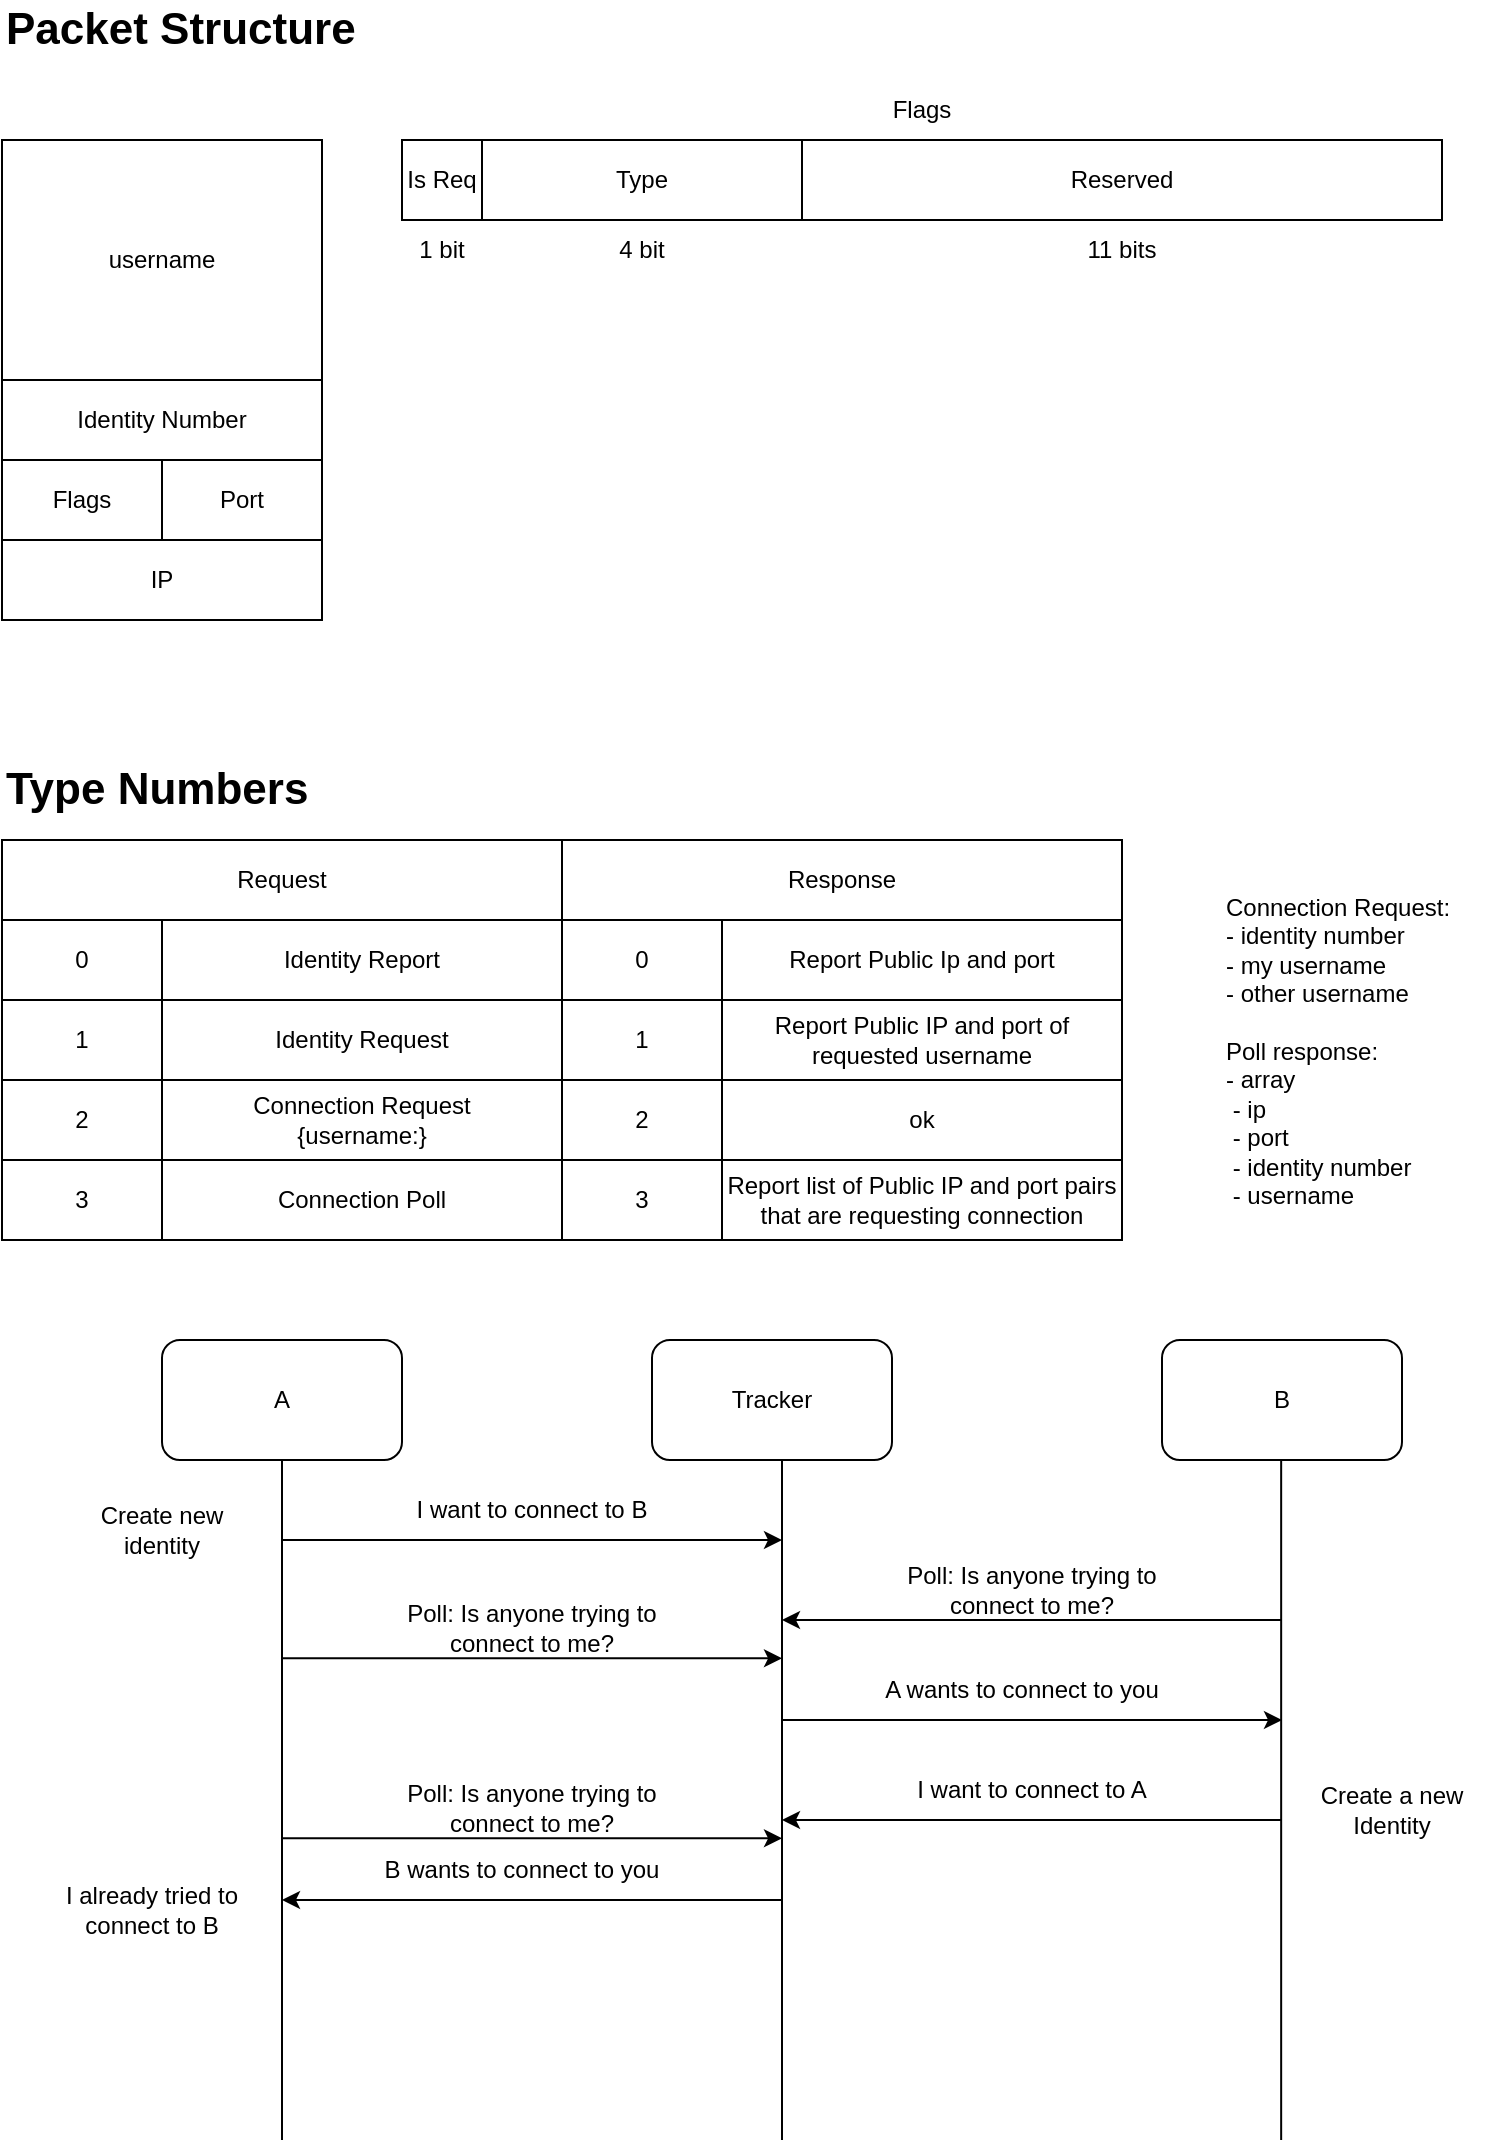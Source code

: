 <mxfile version="15.8.6" type="github">
  <diagram id="IKjqVOgxeg2wQAaVnLiK" name="Server Link Packet Structure">
    <mxGraphModel dx="1160" dy="640" grid="1" gridSize="10" guides="1" tooltips="1" connect="1" arrows="1" fold="1" page="1" pageScale="1" pageWidth="850" pageHeight="1100" math="0" shadow="0">
      <root>
        <mxCell id="sJ-mI_hsvMh35UI8rQKV-0" />
        <mxCell id="sJ-mI_hsvMh35UI8rQKV-1" parent="sJ-mI_hsvMh35UI8rQKV-0" />
        <mxCell id="sJ-mI_hsvMh35UI8rQKV-3" value="username" style="rounded=0;whiteSpace=wrap;html=1;align=center;verticalAlign=middle;" parent="sJ-mI_hsvMh35UI8rQKV-1" vertex="1">
          <mxGeometry x="40" y="100" width="160" height="120" as="geometry" />
        </mxCell>
        <mxCell id="sJ-mI_hsvMh35UI8rQKV-4" value="Identity Number" style="rounded=0;whiteSpace=wrap;html=1;align=center;verticalAlign=middle;" parent="sJ-mI_hsvMh35UI8rQKV-1" vertex="1">
          <mxGeometry x="40" y="220" width="160" height="40" as="geometry" />
        </mxCell>
        <mxCell id="sJ-mI_hsvMh35UI8rQKV-5" value="Flags" style="rounded=0;whiteSpace=wrap;html=1;align=center;verticalAlign=middle;" parent="sJ-mI_hsvMh35UI8rQKV-1" vertex="1">
          <mxGeometry x="40" y="260" width="80" height="40" as="geometry" />
        </mxCell>
        <mxCell id="sJ-mI_hsvMh35UI8rQKV-6" value="Is Req" style="rounded=0;whiteSpace=wrap;html=1;align=center;verticalAlign=middle;" parent="sJ-mI_hsvMh35UI8rQKV-1" vertex="1">
          <mxGeometry x="240" y="100" width="40" height="40" as="geometry" />
        </mxCell>
        <mxCell id="sJ-mI_hsvMh35UI8rQKV-7" value="Flags" style="text;html=1;strokeColor=none;fillColor=none;align=center;verticalAlign=middle;whiteSpace=wrap;rounded=0;" parent="sJ-mI_hsvMh35UI8rQKV-1" vertex="1">
          <mxGeometry x="470" y="70" width="60" height="30" as="geometry" />
        </mxCell>
        <mxCell id="sJ-mI_hsvMh35UI8rQKV-8" value="Type" style="rounded=0;whiteSpace=wrap;html=1;align=center;verticalAlign=middle;" parent="sJ-mI_hsvMh35UI8rQKV-1" vertex="1">
          <mxGeometry x="280" y="100" width="160" height="40" as="geometry" />
        </mxCell>
        <mxCell id="sJ-mI_hsvMh35UI8rQKV-9" value="1 bit" style="text;html=1;strokeColor=none;fillColor=none;align=center;verticalAlign=middle;whiteSpace=wrap;rounded=0;" parent="sJ-mI_hsvMh35UI8rQKV-1" vertex="1">
          <mxGeometry x="230" y="140" width="60" height="30" as="geometry" />
        </mxCell>
        <mxCell id="sJ-mI_hsvMh35UI8rQKV-10" value="4 bit" style="text;html=1;strokeColor=none;fillColor=none;align=center;verticalAlign=middle;whiteSpace=wrap;rounded=0;" parent="sJ-mI_hsvMh35UI8rQKV-1" vertex="1">
          <mxGeometry x="330" y="140" width="60" height="30" as="geometry" />
        </mxCell>
        <mxCell id="sJ-mI_hsvMh35UI8rQKV-11" value="Port" style="rounded=0;whiteSpace=wrap;html=1;align=center;verticalAlign=middle;" parent="sJ-mI_hsvMh35UI8rQKV-1" vertex="1">
          <mxGeometry x="120" y="260" width="80" height="40" as="geometry" />
        </mxCell>
        <mxCell id="sJ-mI_hsvMh35UI8rQKV-12" value="Reserved" style="rounded=0;whiteSpace=wrap;html=1;align=center;verticalAlign=middle;" parent="sJ-mI_hsvMh35UI8rQKV-1" vertex="1">
          <mxGeometry x="440" y="100" width="320" height="40" as="geometry" />
        </mxCell>
        <mxCell id="sJ-mI_hsvMh35UI8rQKV-13" value="11 bits" style="text;html=1;strokeColor=none;fillColor=none;align=center;verticalAlign=middle;whiteSpace=wrap;rounded=0;" parent="sJ-mI_hsvMh35UI8rQKV-1" vertex="1">
          <mxGeometry x="570" y="140" width="60" height="30" as="geometry" />
        </mxCell>
        <mxCell id="sJ-mI_hsvMh35UI8rQKV-14" value="IP" style="rounded=0;whiteSpace=wrap;html=1;align=center;verticalAlign=middle;" parent="sJ-mI_hsvMh35UI8rQKV-1" vertex="1">
          <mxGeometry x="40" y="300" width="160" height="40" as="geometry" />
        </mxCell>
        <mxCell id="sJ-mI_hsvMh35UI8rQKV-15" value="0" style="rounded=0;whiteSpace=wrap;html=1;align=center;verticalAlign=middle;" parent="sJ-mI_hsvMh35UI8rQKV-1" vertex="1">
          <mxGeometry x="40" y="490" width="80" height="40" as="geometry" />
        </mxCell>
        <mxCell id="sJ-mI_hsvMh35UI8rQKV-16" value="Identity Report" style="rounded=0;whiteSpace=wrap;html=1;align=center;verticalAlign=middle;" parent="sJ-mI_hsvMh35UI8rQKV-1" vertex="1">
          <mxGeometry x="120" y="490" width="200" height="40" as="geometry" />
        </mxCell>
        <mxCell id="sJ-mI_hsvMh35UI8rQKV-17" value="1" style="rounded=0;whiteSpace=wrap;html=1;align=center;verticalAlign=middle;" parent="sJ-mI_hsvMh35UI8rQKV-1" vertex="1">
          <mxGeometry x="40" y="530" width="80" height="40" as="geometry" />
        </mxCell>
        <mxCell id="sJ-mI_hsvMh35UI8rQKV-18" value="Identity Request" style="rounded=0;whiteSpace=wrap;html=1;align=center;verticalAlign=middle;" parent="sJ-mI_hsvMh35UI8rQKV-1" vertex="1">
          <mxGeometry x="120" y="530" width="200" height="40" as="geometry" />
        </mxCell>
        <mxCell id="sJ-mI_hsvMh35UI8rQKV-19" value="0" style="rounded=0;whiteSpace=wrap;html=1;align=center;verticalAlign=middle;" parent="sJ-mI_hsvMh35UI8rQKV-1" vertex="1">
          <mxGeometry x="320" y="490" width="80" height="40" as="geometry" />
        </mxCell>
        <mxCell id="sJ-mI_hsvMh35UI8rQKV-20" value="Report Public Ip and port" style="rounded=0;whiteSpace=wrap;html=1;align=center;verticalAlign=middle;" parent="sJ-mI_hsvMh35UI8rQKV-1" vertex="1">
          <mxGeometry x="400" y="490" width="200" height="40" as="geometry" />
        </mxCell>
        <mxCell id="sJ-mI_hsvMh35UI8rQKV-23" value="1" style="rounded=0;whiteSpace=wrap;html=1;align=center;verticalAlign=middle;" parent="sJ-mI_hsvMh35UI8rQKV-1" vertex="1">
          <mxGeometry x="320" y="530" width="80" height="40" as="geometry" />
        </mxCell>
        <mxCell id="sJ-mI_hsvMh35UI8rQKV-24" value="Report Public IP and port of requested username" style="rounded=0;whiteSpace=wrap;html=1;align=center;verticalAlign=middle;" parent="sJ-mI_hsvMh35UI8rQKV-1" vertex="1">
          <mxGeometry x="400" y="530" width="200" height="40" as="geometry" />
        </mxCell>
        <mxCell id="sJ-mI_hsvMh35UI8rQKV-25" value="Packet Structure" style="text;html=1;strokeColor=none;fillColor=none;align=left;verticalAlign=middle;whiteSpace=wrap;rounded=0;fontStyle=1;fontSize=22;" parent="sJ-mI_hsvMh35UI8rQKV-1" vertex="1">
          <mxGeometry x="40" y="30" width="250" height="30" as="geometry" />
        </mxCell>
        <mxCell id="sJ-mI_hsvMh35UI8rQKV-26" value="Type Numbers" style="text;html=1;strokeColor=none;fillColor=none;align=left;verticalAlign=middle;whiteSpace=wrap;rounded=0;fontSize=22;fontStyle=1" parent="sJ-mI_hsvMh35UI8rQKV-1" vertex="1">
          <mxGeometry x="40" y="410" width="220" height="30" as="geometry" />
        </mxCell>
        <mxCell id="QHLo0AknbR9kDvrQwXr--0" value="Request" style="rounded=0;whiteSpace=wrap;html=1;align=center;verticalAlign=middle;" vertex="1" parent="sJ-mI_hsvMh35UI8rQKV-1">
          <mxGeometry x="40" y="450" width="280" height="40" as="geometry" />
        </mxCell>
        <mxCell id="QHLo0AknbR9kDvrQwXr--1" value="Response" style="rounded=0;whiteSpace=wrap;html=1;align=center;verticalAlign=middle;" vertex="1" parent="sJ-mI_hsvMh35UI8rQKV-1">
          <mxGeometry x="320" y="450" width="280" height="40" as="geometry" />
        </mxCell>
        <mxCell id="QHLo0AknbR9kDvrQwXr--2" value="2" style="rounded=0;whiteSpace=wrap;html=1;align=center;verticalAlign=middle;" vertex="1" parent="sJ-mI_hsvMh35UI8rQKV-1">
          <mxGeometry x="40" y="570" width="80" height="40" as="geometry" />
        </mxCell>
        <mxCell id="QHLo0AknbR9kDvrQwXr--3" value="Connection Request&lt;br&gt;{username:}" style="rounded=0;whiteSpace=wrap;html=1;align=center;verticalAlign=middle;" vertex="1" parent="sJ-mI_hsvMh35UI8rQKV-1">
          <mxGeometry x="120" y="570" width="200" height="40" as="geometry" />
        </mxCell>
        <mxCell id="QHLo0AknbR9kDvrQwXr--4" value="2" style="rounded=0;whiteSpace=wrap;html=1;align=center;verticalAlign=middle;" vertex="1" parent="sJ-mI_hsvMh35UI8rQKV-1">
          <mxGeometry x="320" y="570" width="80" height="40" as="geometry" />
        </mxCell>
        <mxCell id="QHLo0AknbR9kDvrQwXr--5" value="ok" style="rounded=0;whiteSpace=wrap;html=1;align=center;verticalAlign=middle;" vertex="1" parent="sJ-mI_hsvMh35UI8rQKV-1">
          <mxGeometry x="400" y="570" width="200" height="40" as="geometry" />
        </mxCell>
        <mxCell id="QHLo0AknbR9kDvrQwXr--6" value="3" style="rounded=0;whiteSpace=wrap;html=1;align=center;verticalAlign=middle;" vertex="1" parent="sJ-mI_hsvMh35UI8rQKV-1">
          <mxGeometry x="40" y="610" width="80" height="40" as="geometry" />
        </mxCell>
        <mxCell id="QHLo0AknbR9kDvrQwXr--7" value="Connection Poll" style="rounded=0;whiteSpace=wrap;html=1;align=center;verticalAlign=middle;" vertex="1" parent="sJ-mI_hsvMh35UI8rQKV-1">
          <mxGeometry x="120" y="610" width="200" height="40" as="geometry" />
        </mxCell>
        <mxCell id="QHLo0AknbR9kDvrQwXr--8" value="3" style="rounded=0;whiteSpace=wrap;html=1;align=center;verticalAlign=middle;" vertex="1" parent="sJ-mI_hsvMh35UI8rQKV-1">
          <mxGeometry x="320" y="610" width="80" height="40" as="geometry" />
        </mxCell>
        <mxCell id="QHLo0AknbR9kDvrQwXr--9" value="Report list of Public IP and port pairs that are requesting connection" style="rounded=0;whiteSpace=wrap;html=1;align=center;verticalAlign=middle;" vertex="1" parent="sJ-mI_hsvMh35UI8rQKV-1">
          <mxGeometry x="400" y="610" width="200" height="40" as="geometry" />
        </mxCell>
        <mxCell id="QHLo0AknbR9kDvrQwXr--14" value="A" style="rounded=1;whiteSpace=wrap;html=1;" vertex="1" parent="sJ-mI_hsvMh35UI8rQKV-1">
          <mxGeometry x="120" y="700" width="120" height="60" as="geometry" />
        </mxCell>
        <mxCell id="QHLo0AknbR9kDvrQwXr--15" value="B" style="rounded=1;whiteSpace=wrap;html=1;" vertex="1" parent="sJ-mI_hsvMh35UI8rQKV-1">
          <mxGeometry x="620" y="700" width="120" height="60" as="geometry" />
        </mxCell>
        <mxCell id="QHLo0AknbR9kDvrQwXr--16" value="Tracker" style="rounded=1;whiteSpace=wrap;html=1;" vertex="1" parent="sJ-mI_hsvMh35UI8rQKV-1">
          <mxGeometry x="365" y="700" width="120" height="60" as="geometry" />
        </mxCell>
        <mxCell id="QHLo0AknbR9kDvrQwXr--17" value="" style="endArrow=none;html=1;rounded=0;entryX=0.5;entryY=1;entryDx=0;entryDy=0;" edge="1" parent="sJ-mI_hsvMh35UI8rQKV-1" target="QHLo0AknbR9kDvrQwXr--14">
          <mxGeometry width="50" height="50" relative="1" as="geometry">
            <mxPoint x="180" y="1100" as="sourcePoint" />
            <mxPoint x="460" y="870" as="targetPoint" />
          </mxGeometry>
        </mxCell>
        <mxCell id="QHLo0AknbR9kDvrQwXr--18" value="" style="endArrow=none;html=1;rounded=0;entryX=0.5;entryY=1;entryDx=0;entryDy=0;" edge="1" parent="sJ-mI_hsvMh35UI8rQKV-1">
          <mxGeometry width="50" height="50" relative="1" as="geometry">
            <mxPoint x="430" y="1100" as="sourcePoint" />
            <mxPoint x="430" y="760" as="targetPoint" />
          </mxGeometry>
        </mxCell>
        <mxCell id="QHLo0AknbR9kDvrQwXr--19" value="" style="endArrow=none;html=1;rounded=0;entryX=0.5;entryY=1;entryDx=0;entryDy=0;" edge="1" parent="sJ-mI_hsvMh35UI8rQKV-1">
          <mxGeometry width="50" height="50" relative="1" as="geometry">
            <mxPoint x="679.58" y="1100" as="sourcePoint" />
            <mxPoint x="679.58" y="760" as="targetPoint" />
          </mxGeometry>
        </mxCell>
        <mxCell id="QHLo0AknbR9kDvrQwXr--20" value="" style="endArrow=classic;html=1;rounded=0;" edge="1" parent="sJ-mI_hsvMh35UI8rQKV-1">
          <mxGeometry width="50" height="50" relative="1" as="geometry">
            <mxPoint x="180" y="800" as="sourcePoint" />
            <mxPoint x="430" y="800" as="targetPoint" />
          </mxGeometry>
        </mxCell>
        <mxCell id="QHLo0AknbR9kDvrQwXr--22" value="I want to connect to B" style="text;html=1;strokeColor=none;fillColor=none;align=center;verticalAlign=middle;whiteSpace=wrap;rounded=0;" vertex="1" parent="sJ-mI_hsvMh35UI8rQKV-1">
          <mxGeometry x="220" y="770" width="170" height="30" as="geometry" />
        </mxCell>
        <mxCell id="QHLo0AknbR9kDvrQwXr--23" value="" style="endArrow=classic;html=1;rounded=0;" edge="1" parent="sJ-mI_hsvMh35UI8rQKV-1">
          <mxGeometry width="50" height="50" relative="1" as="geometry">
            <mxPoint x="680" y="840" as="sourcePoint" />
            <mxPoint x="430" y="840" as="targetPoint" />
          </mxGeometry>
        </mxCell>
        <mxCell id="QHLo0AknbR9kDvrQwXr--24" value="Poll: Is anyone trying to connect to me?" style="text;html=1;strokeColor=none;fillColor=none;align=center;verticalAlign=middle;whiteSpace=wrap;rounded=0;" vertex="1" parent="sJ-mI_hsvMh35UI8rQKV-1">
          <mxGeometry x="470" y="810" width="170" height="30" as="geometry" />
        </mxCell>
        <mxCell id="QHLo0AknbR9kDvrQwXr--25" value="" style="endArrow=classic;html=1;rounded=0;" edge="1" parent="sJ-mI_hsvMh35UI8rQKV-1">
          <mxGeometry width="50" height="50" relative="1" as="geometry">
            <mxPoint x="430" y="890" as="sourcePoint" />
            <mxPoint x="680" y="890" as="targetPoint" />
          </mxGeometry>
        </mxCell>
        <mxCell id="QHLo0AknbR9kDvrQwXr--26" value="A wants to connect to you" style="text;html=1;strokeColor=none;fillColor=none;align=center;verticalAlign=middle;whiteSpace=wrap;rounded=0;" vertex="1" parent="sJ-mI_hsvMh35UI8rQKV-1">
          <mxGeometry x="465" y="860" width="170" height="30" as="geometry" />
        </mxCell>
        <mxCell id="QHLo0AknbR9kDvrQwXr--29" value="" style="endArrow=classic;html=1;rounded=0;" edge="1" parent="sJ-mI_hsvMh35UI8rQKV-1">
          <mxGeometry width="50" height="50" relative="1" as="geometry">
            <mxPoint x="680" y="940" as="sourcePoint" />
            <mxPoint x="430" y="940" as="targetPoint" />
          </mxGeometry>
        </mxCell>
        <mxCell id="QHLo0AknbR9kDvrQwXr--30" value="I want to connect to A" style="text;html=1;strokeColor=none;fillColor=none;align=center;verticalAlign=middle;whiteSpace=wrap;rounded=0;" vertex="1" parent="sJ-mI_hsvMh35UI8rQKV-1">
          <mxGeometry x="470" y="910" width="170" height="30" as="geometry" />
        </mxCell>
        <mxCell id="QHLo0AknbR9kDvrQwXr--31" value="Create new identity" style="text;html=1;strokeColor=none;fillColor=none;align=center;verticalAlign=middle;whiteSpace=wrap;rounded=0;" vertex="1" parent="sJ-mI_hsvMh35UI8rQKV-1">
          <mxGeometry x="70" y="780" width="100" height="30" as="geometry" />
        </mxCell>
        <mxCell id="QHLo0AknbR9kDvrQwXr--32" value="Create a new Identity" style="text;html=1;strokeColor=none;fillColor=none;align=center;verticalAlign=middle;whiteSpace=wrap;rounded=0;" vertex="1" parent="sJ-mI_hsvMh35UI8rQKV-1">
          <mxGeometry x="680" y="920" width="110" height="30" as="geometry" />
        </mxCell>
        <mxCell id="QHLo0AknbR9kDvrQwXr--33" value="" style="endArrow=classic;html=1;rounded=0;" edge="1" parent="sJ-mI_hsvMh35UI8rQKV-1">
          <mxGeometry width="50" height="50" relative="1" as="geometry">
            <mxPoint x="430" y="980" as="sourcePoint" />
            <mxPoint x="180" y="980" as="targetPoint" />
          </mxGeometry>
        </mxCell>
        <mxCell id="QHLo0AknbR9kDvrQwXr--34" value="B wants to connect to you" style="text;html=1;strokeColor=none;fillColor=none;align=center;verticalAlign=middle;whiteSpace=wrap;rounded=0;" vertex="1" parent="sJ-mI_hsvMh35UI8rQKV-1">
          <mxGeometry x="215" y="950" width="170" height="30" as="geometry" />
        </mxCell>
        <mxCell id="QHLo0AknbR9kDvrQwXr--35" value="" style="endArrow=classic;html=1;rounded=0;" edge="1" parent="sJ-mI_hsvMh35UI8rQKV-1">
          <mxGeometry width="50" height="50" relative="1" as="geometry">
            <mxPoint x="180" y="949.17" as="sourcePoint" />
            <mxPoint x="430" y="949.17" as="targetPoint" />
          </mxGeometry>
        </mxCell>
        <mxCell id="QHLo0AknbR9kDvrQwXr--36" value="Poll: Is anyone trying to connect to me?" style="text;html=1;strokeColor=none;fillColor=none;align=center;verticalAlign=middle;whiteSpace=wrap;rounded=0;" vertex="1" parent="sJ-mI_hsvMh35UI8rQKV-1">
          <mxGeometry x="220" y="919.17" width="170" height="30" as="geometry" />
        </mxCell>
        <mxCell id="QHLo0AknbR9kDvrQwXr--37" value="" style="endArrow=classic;html=1;rounded=0;" edge="1" parent="sJ-mI_hsvMh35UI8rQKV-1">
          <mxGeometry width="50" height="50" relative="1" as="geometry">
            <mxPoint x="180" y="859.17" as="sourcePoint" />
            <mxPoint x="430" y="859.17" as="targetPoint" />
          </mxGeometry>
        </mxCell>
        <mxCell id="QHLo0AknbR9kDvrQwXr--38" value="Poll: Is anyone trying to connect to me?" style="text;html=1;strokeColor=none;fillColor=none;align=center;verticalAlign=middle;whiteSpace=wrap;rounded=0;" vertex="1" parent="sJ-mI_hsvMh35UI8rQKV-1">
          <mxGeometry x="220" y="829.17" width="170" height="30" as="geometry" />
        </mxCell>
        <mxCell id="QHLo0AknbR9kDvrQwXr--39" value="I already tried to connect to B" style="text;html=1;strokeColor=none;fillColor=none;align=center;verticalAlign=middle;whiteSpace=wrap;rounded=0;" vertex="1" parent="sJ-mI_hsvMh35UI8rQKV-1">
          <mxGeometry x="60" y="970" width="110" height="30" as="geometry" />
        </mxCell>
        <mxCell id="QHLo0AknbR9kDvrQwXr--40" value="Connection Request:&lt;br&gt;- identity number&lt;br&gt;- my username&lt;br&gt;- other username&lt;br&gt;&lt;br&gt;Poll response:&lt;br&gt;- array&lt;br&gt;&lt;span style=&quot;white-space: pre&quot;&gt;	&lt;/span&gt;- ip&lt;br&gt;&lt;span style=&quot;white-space: pre&quot;&gt;	&lt;/span&gt;- port&lt;br&gt;&lt;span style=&quot;white-space: pre&quot;&gt;	&lt;/span&gt;- identity number&lt;br&gt;&lt;span style=&quot;white-space: pre&quot;&gt;	&lt;/span&gt;- username" style="text;html=1;strokeColor=none;fillColor=none;align=left;verticalAlign=top;whiteSpace=wrap;rounded=0;" vertex="1" parent="sJ-mI_hsvMh35UI8rQKV-1">
          <mxGeometry x="650" y="470" width="140" height="150" as="geometry" />
        </mxCell>
      </root>
    </mxGraphModel>
  </diagram>
</mxfile>
